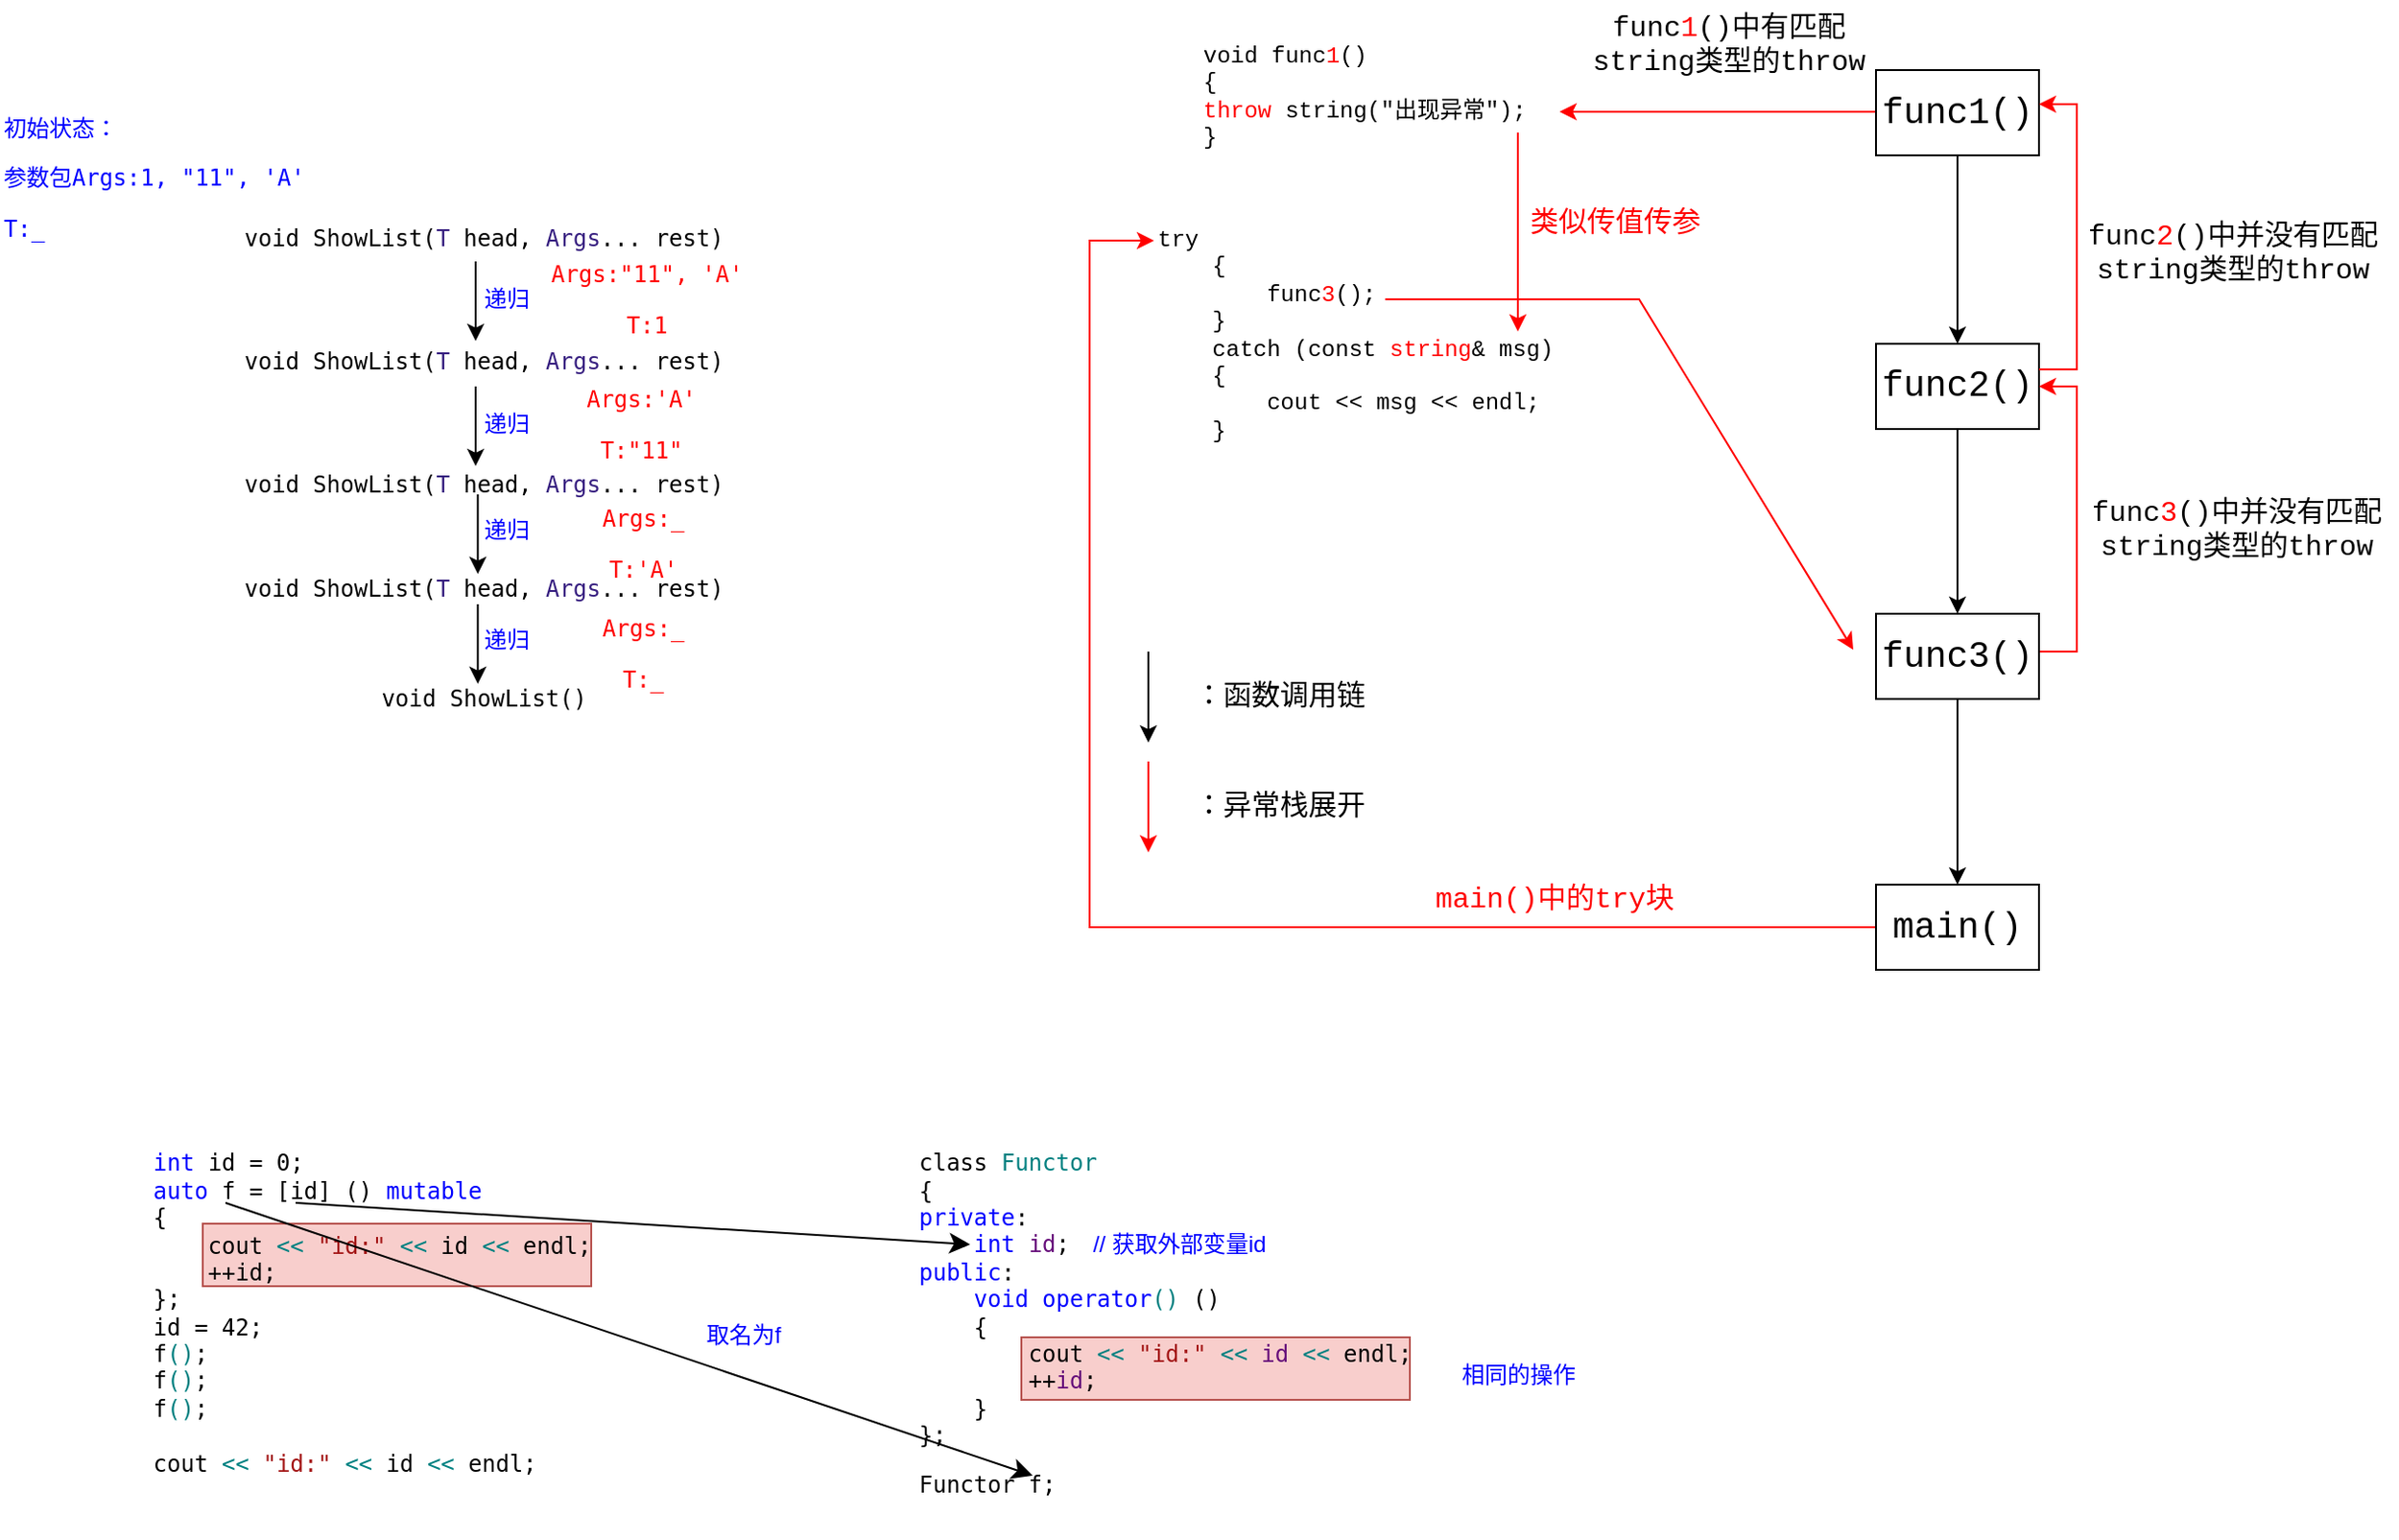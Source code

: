 <mxfile version="20.8.23" type="device"><diagram name="第 1 页" id="ft2wJO3Vk-Aca21padix"><mxGraphModel dx="1754" dy="1540" grid="0" gridSize="10" guides="1" tooltips="1" connect="1" arrows="1" fold="1" page="0" pageScale="1" pageWidth="827" pageHeight="1169" math="0" shadow="0"><root><mxCell id="0"/><mxCell id="1" parent="0"/><mxCell id="kiCbz2RwnqwWI3NI-L9e-7" value="" style="rounded=0;whiteSpace=wrap;html=1;fontSize=16;fillColor=#f8cecc;strokeColor=#b85450;" parent="1" vertex="1"><mxGeometry x="885" y="704" width="205" height="33" as="geometry"/></mxCell><mxCell id="kiCbz2RwnqwWI3NI-L9e-6" value="" style="rounded=0;whiteSpace=wrap;html=1;fontSize=16;fillColor=#f8cecc;strokeColor=#b85450;" parent="1" vertex="1"><mxGeometry x="453" y="644" width="205" height="33" as="geometry"/></mxCell><mxCell id="kiCbz2RwnqwWI3NI-L9e-3" value="&lt;pre style=&quot;font-family: Menlo, monospace; font-size: 9pt;&quot;&gt;&lt;br&gt;&lt;br&gt;    &lt;span style=&quot;color:#0000ff;&quot;&gt;int &lt;/span&gt;id = 0;&lt;br&gt;    &lt;span style=&quot;color:#0000ff;&quot;&gt;auto &lt;/span&gt;f = [id] () &lt;span style=&quot;color:#0000ff;&quot;&gt;mutable&lt;br&gt;&lt;/span&gt;&lt;span style=&quot;color:#0000ff;&quot;&gt;    &lt;/span&gt;{&lt;br&gt;        cout &lt;span style=&quot;color:#008080;&quot;&gt;&amp;lt;&amp;lt; &lt;/span&gt;&lt;span style=&quot;color:#a31515;&quot;&gt;&quot;id:&quot; &lt;/span&gt;&lt;span style=&quot;color:#008080;&quot;&gt;&amp;lt;&amp;lt; &lt;/span&gt;id &lt;span style=&quot;color:#008080;&quot;&gt;&amp;lt;&amp;lt; &lt;/span&gt;endl;&lt;br&gt;        ++id;&lt;br&gt;    };&lt;br&gt;    id = 42;&lt;br&gt;    f&lt;span style=&quot;color:#008080;&quot;&gt;()&lt;/span&gt;;&lt;br&gt;    f&lt;span style=&quot;color:#008080;&quot;&gt;()&lt;/span&gt;;&lt;br&gt;    f&lt;span style=&quot;color:#008080;&quot;&gt;()&lt;/span&gt;;&lt;br&gt;&lt;br&gt;    cout &lt;span style=&quot;color:#008080;&quot;&gt;&amp;lt;&amp;lt; &lt;/span&gt;&lt;span style=&quot;color:#a31515;&quot;&gt;&quot;id:&quot; &lt;/span&gt;&lt;span style=&quot;color:#008080;&quot;&gt;&amp;lt;&amp;lt; &lt;/span&gt;id &lt;span style=&quot;color:#008080;&quot;&gt;&amp;lt;&amp;lt; &lt;/span&gt;endl;&lt;br&gt;&lt;br&gt;&lt;/pre&gt;" style="text;html=1;align=left;verticalAlign=middle;resizable=0;points=[];autosize=1;strokeColor=none;fillColor=none;" parent="1" vertex="1"><mxGeometry x="396" y="558" width="278" height="252" as="geometry"/></mxCell><mxCell id="3WzQCLTH8A2Ejyfgkxgn-1" value="&lt;pre style=&quot;font-family: Menlo, monospace; font-size: 9pt;&quot;&gt;void ShowList(&lt;span style=&quot;color:#371f80;&quot;&gt;T &lt;/span&gt;head, &lt;span style=&quot;color:#371f80;&quot;&gt;Args&lt;/span&gt;... rest)&lt;/pre&gt;" style="text;html=1;align=center;verticalAlign=middle;resizable=0;points=[];autosize=1;strokeColor=none;fillColor=none;" parent="1" vertex="1"><mxGeometry x="465" y="99" width="271" height="50" as="geometry"/></mxCell><mxCell id="3WzQCLTH8A2Ejyfgkxgn-2" value="&lt;pre style=&quot;font-family: Menlo, monospace; font-size: 9pt;&quot;&gt;void ShowList(&lt;span style=&quot;color:#371f80;&quot;&gt;T &lt;/span&gt;head, &lt;span style=&quot;color:#371f80;&quot;&gt;Args&lt;/span&gt;... rest)&lt;/pre&gt;" style="text;html=1;align=center;verticalAlign=middle;resizable=0;points=[];autosize=1;strokeColor=none;fillColor=none;" parent="1" vertex="1"><mxGeometry x="465" y="164" width="271" height="50" as="geometry"/></mxCell><mxCell id="3WzQCLTH8A2Ejyfgkxgn-3" value="&lt;pre style=&quot;font-family: Menlo, monospace; font-size: 9pt;&quot;&gt;void ShowList(&lt;span style=&quot;color:#371f80;&quot;&gt;T &lt;/span&gt;head, &lt;span style=&quot;color:#371f80;&quot;&gt;Args&lt;/span&gt;... rest)&lt;/pre&gt;" style="text;html=1;align=center;verticalAlign=middle;resizable=0;points=[];autosize=1;strokeColor=none;fillColor=none;" parent="1" vertex="1"><mxGeometry x="465" y="229" width="271" height="50" as="geometry"/></mxCell><mxCell id="3WzQCLTH8A2Ejyfgkxgn-4" value="&lt;pre style=&quot;font-family: Menlo, monospace; font-size: 9pt;&quot;&gt;&lt;font color=&quot;#0000ff&quot;&gt;初始状态：&lt;/font&gt;&lt;/pre&gt;&lt;pre style=&quot;font-family: Menlo, monospace; font-size: 9pt;&quot;&gt;&lt;font color=&quot;#0000ff&quot;&gt;参数包Args:1, &quot;11&quot;, 'A'&lt;/font&gt;&lt;/pre&gt;&lt;pre style=&quot;font-family: Menlo, monospace; font-size: 9pt;&quot;&gt;&lt;font color=&quot;#0000ff&quot;&gt;T:_&lt;/font&gt;&lt;/pre&gt;" style="text;html=1;align=left;verticalAlign=middle;resizable=0;points=[];autosize=1;strokeColor=none;fillColor=none;" parent="1" vertex="1"><mxGeometry x="346" y="40" width="177" height="103" as="geometry"/></mxCell><mxCell id="3WzQCLTH8A2Ejyfgkxgn-5" value="" style="endArrow=classic;html=1;rounded=0;fontColor=#0000FF;" parent="1" edge="1"><mxGeometry width="50" height="50" relative="1" as="geometry"><mxPoint x="597" y="136" as="sourcePoint"/><mxPoint x="597" y="178" as="targetPoint"/></mxGeometry></mxCell><mxCell id="3WzQCLTH8A2Ejyfgkxgn-6" value="" style="endArrow=classic;html=1;rounded=0;fontColor=#0000FF;" parent="1" edge="1"><mxGeometry width="50" height="50" relative="1" as="geometry"><mxPoint x="597" y="202" as="sourcePoint"/><mxPoint x="597" y="244" as="targetPoint"/></mxGeometry></mxCell><mxCell id="3WzQCLTH8A2Ejyfgkxgn-7" value="递归" style="text;html=1;align=center;verticalAlign=middle;resizable=0;points=[];autosize=1;strokeColor=none;fillColor=none;fontColor=#0000FF;" parent="1" vertex="1"><mxGeometry x="592" y="143" width="42" height="26" as="geometry"/></mxCell><mxCell id="3WzQCLTH8A2Ejyfgkxgn-8" value="递归" style="text;html=1;align=center;verticalAlign=middle;resizable=0;points=[];autosize=1;strokeColor=none;fillColor=none;fontColor=#0000FF;" parent="1" vertex="1"><mxGeometry x="592" y="209" width="42" height="26" as="geometry"/></mxCell><mxCell id="3WzQCLTH8A2Ejyfgkxgn-9" value="&lt;pre style=&quot;font-family: Menlo, monospace; font-size: 9pt;&quot;&gt;&lt;font color=&quot;#ff0000&quot;&gt;Args:&quot;11&quot;, 'A'&lt;/font&gt;&lt;/pre&gt;&lt;pre style=&quot;font-family: Menlo, monospace; font-size: 9pt;&quot;&gt;&lt;font color=&quot;#ff0000&quot;&gt;T:1&lt;/font&gt;&lt;/pre&gt;" style="text;html=1;align=center;verticalAlign=middle;resizable=0;points=[];autosize=1;strokeColor=none;fillColor=none;" parent="1" vertex="1"><mxGeometry x="627" y="117.5" width="119" height="77" as="geometry"/></mxCell><mxCell id="3WzQCLTH8A2Ejyfgkxgn-10" value="&lt;pre style=&quot;font-family: Menlo, monospace; font-size: 9pt;&quot;&gt;&lt;font color=&quot;#ff0000&quot;&gt;Args:'A'&lt;/font&gt;&lt;/pre&gt;&lt;pre style=&quot;font-family: Menlo, monospace; font-size: 9pt;&quot;&gt;&lt;font color=&quot;#ff0000&quot;&gt;T:&quot;11&quot;&lt;/font&gt;&lt;/pre&gt;" style="text;html=1;align=center;verticalAlign=middle;resizable=0;points=[];autosize=1;strokeColor=none;fillColor=none;" parent="1" vertex="1"><mxGeometry x="646" y="183.5" width="76" height="77" as="geometry"/></mxCell><mxCell id="3WzQCLTH8A2Ejyfgkxgn-11" value="&lt;pre style=&quot;font-family: Menlo, monospace; font-size: 9pt;&quot;&gt;void ShowList(&lt;span style=&quot;color:#371f80;&quot;&gt;T &lt;/span&gt;head, &lt;span style=&quot;color:#371f80;&quot;&gt;Args&lt;/span&gt;... rest)&lt;/pre&gt;" style="text;html=1;align=center;verticalAlign=middle;resizable=0;points=[];autosize=1;strokeColor=none;fillColor=none;" parent="1" vertex="1"><mxGeometry x="465" y="284" width="271" height="50" as="geometry"/></mxCell><mxCell id="3WzQCLTH8A2Ejyfgkxgn-12" value="" style="endArrow=classic;html=1;rounded=0;fontColor=#0000FF;" parent="1" edge="1"><mxGeometry width="50" height="50" relative="1" as="geometry"><mxPoint x="598.16" y="259" as="sourcePoint"/><mxPoint x="598.16" y="301" as="targetPoint"/></mxGeometry></mxCell><mxCell id="3WzQCLTH8A2Ejyfgkxgn-13" value="递归" style="text;html=1;align=center;verticalAlign=middle;resizable=0;points=[];autosize=1;strokeColor=none;fillColor=none;fontColor=#0000FF;" parent="1" vertex="1"><mxGeometry x="592" y="265" width="42" height="26" as="geometry"/></mxCell><mxCell id="3WzQCLTH8A2Ejyfgkxgn-14" value="&lt;pre style=&quot;font-family: Menlo, monospace; font-size: 9pt;&quot;&gt;&lt;font color=&quot;#ff0000&quot;&gt;Args:_&lt;/font&gt;&lt;/pre&gt;&lt;pre style=&quot;font-family: Menlo, monospace; font-size: 9pt;&quot;&gt;&lt;font color=&quot;#ff0000&quot;&gt;T:'A'&lt;/font&gt;&lt;/pre&gt;" style="text;html=1;align=center;verticalAlign=middle;resizable=0;points=[];autosize=1;strokeColor=none;fillColor=none;" parent="1" vertex="1"><mxGeometry x="654" y="246" width="61" height="77" as="geometry"/></mxCell><mxCell id="3WzQCLTH8A2Ejyfgkxgn-15" value="&lt;pre style=&quot;font-family: Menlo, monospace; font-size: 9pt;&quot;&gt;void ShowList()&lt;/pre&gt;" style="text;html=1;align=center;verticalAlign=middle;resizable=0;points=[];autosize=1;strokeColor=none;fillColor=none;" parent="1" vertex="1"><mxGeometry x="538" y="342" width="126" height="50" as="geometry"/></mxCell><mxCell id="3WzQCLTH8A2Ejyfgkxgn-16" value="" style="endArrow=classic;html=1;rounded=0;fontColor=#0000FF;" parent="1" edge="1"><mxGeometry width="50" height="50" relative="1" as="geometry"><mxPoint x="598.16" y="317" as="sourcePoint"/><mxPoint x="598.16" y="359" as="targetPoint"/></mxGeometry></mxCell><mxCell id="3WzQCLTH8A2Ejyfgkxgn-17" value="递归" style="text;html=1;align=center;verticalAlign=middle;resizable=0;points=[];autosize=1;strokeColor=none;fillColor=none;fontColor=#0000FF;" parent="1" vertex="1"><mxGeometry x="592" y="323" width="42" height="26" as="geometry"/></mxCell><mxCell id="3WzQCLTH8A2Ejyfgkxgn-18" value="&lt;pre style=&quot;font-family: Menlo, monospace; font-size: 9pt;&quot;&gt;&lt;font color=&quot;#ff0000&quot;&gt;Args:_&lt;/font&gt;&lt;/pre&gt;&lt;pre style=&quot;font-family: Menlo, monospace; font-size: 9pt;&quot;&gt;&lt;font color=&quot;#ff0000&quot;&gt;T:_&lt;/font&gt;&lt;/pre&gt;" style="text;html=1;align=center;verticalAlign=middle;resizable=0;points=[];autosize=1;strokeColor=none;fillColor=none;" parent="1" vertex="1"><mxGeometry x="654" y="304" width="61" height="77" as="geometry"/></mxCell><mxCell id="kiCbz2RwnqwWI3NI-L9e-1" value="&lt;pre style=&quot;font-family: Menlo, monospace; font-size: 9pt;&quot;&gt;class &lt;span style=&quot;color:#008080;&quot;&gt;Functor&lt;br&gt;&lt;/span&gt;{&lt;br&gt;&lt;span style=&quot;color:#0000ff;&quot;&gt;private&lt;/span&gt;:&lt;br&gt;    &lt;span style=&quot;color:#0000ff;&quot;&gt;int &lt;/span&gt;&lt;span style=&quot;color:#660e7a;&quot;&gt;id&lt;/span&gt;;&lt;br&gt;&lt;span style=&quot;color:#0000ff;&quot;&gt;public&lt;/span&gt;:&lt;br&gt;    &lt;span style=&quot;color:#0000ff;&quot;&gt;void operator&lt;/span&gt;&lt;span style=&quot;color:#008080;&quot;&gt;() &lt;/span&gt;()&lt;br&gt;    {&lt;br&gt;        cout &lt;span style=&quot;color:#008080;&quot;&gt;&amp;lt;&amp;lt; &lt;/span&gt;&lt;span style=&quot;color:#a31515;&quot;&gt;&quot;id:&quot; &lt;/span&gt;&lt;span style=&quot;color:#008080;&quot;&gt;&amp;lt;&amp;lt; &lt;/span&gt;&lt;span style=&quot;color:#660e7a;&quot;&gt;id &lt;/span&gt;&lt;span style=&quot;color:#008080;&quot;&gt;&amp;lt;&amp;lt; &lt;/span&gt;endl;&lt;br&gt;        ++&lt;span style=&quot;color:#660e7a;&quot;&gt;id&lt;/span&gt;;&lt;br&gt;    }&lt;br&gt;};&lt;/pre&gt;&lt;pre style=&quot;&quot;&gt;&lt;font face=&quot;Menlo, monospace&quot;&gt;Functor f;&lt;br&gt;&lt;/font&gt;&lt;/pre&gt;" style="text;html=1;align=left;verticalAlign=middle;resizable=0;points=[];autosize=1;strokeColor=none;fillColor=none;" parent="1" vertex="1"><mxGeometry x="829" y="586" width="278" height="221" as="geometry"/></mxCell><mxCell id="kiCbz2RwnqwWI3NI-L9e-5" value="" style="endArrow=classic;html=1;rounded=0;fontSize=12;startSize=8;endSize=8;curved=1;" parent="1" edge="1"><mxGeometry width="50" height="50" relative="1" as="geometry"><mxPoint x="502" y="633" as="sourcePoint"/><mxPoint x="858" y="655" as="targetPoint"/></mxGeometry></mxCell><mxCell id="kiCbz2RwnqwWI3NI-L9e-8" value="" style="endArrow=classic;html=1;rounded=0;fontSize=12;startSize=8;endSize=8;curved=1;" parent="1" edge="1"><mxGeometry width="50" height="50" relative="1" as="geometry"><mxPoint x="465" y="633" as="sourcePoint"/><mxPoint x="891" y="777" as="targetPoint"/></mxGeometry></mxCell><mxCell id="kiCbz2RwnqwWI3NI-L9e-9" value="&lt;font color=&quot;#0000ff&quot; style=&quot;font-size: 12px;&quot;&gt;// 获取外部变量id&lt;/font&gt;" style="text;html=1;strokeColor=none;fillColor=none;align=center;verticalAlign=middle;whiteSpace=wrap;rounded=0;fontSize=16;" parent="1" vertex="1"><mxGeometry x="918.5" y="638" width="99" height="30" as="geometry"/></mxCell><mxCell id="kiCbz2RwnqwWI3NI-L9e-10" value="&lt;font color=&quot;#0000ff&quot;&gt;&lt;span style=&quot;font-size: 12px;&quot;&gt;取名为f&lt;/span&gt;&lt;/font&gt;" style="text;html=1;strokeColor=none;fillColor=none;align=center;verticalAlign=middle;whiteSpace=wrap;rounded=0;fontSize=16;" parent="1" vertex="1"><mxGeometry x="689" y="686" width="99" height="30" as="geometry"/></mxCell><mxCell id="kiCbz2RwnqwWI3NI-L9e-11" value="&lt;font color=&quot;#0000ff&quot; style=&quot;font-size: 12px;&quot;&gt;相同的操作&lt;/font&gt;" style="text;html=1;strokeColor=none;fillColor=none;align=center;verticalAlign=middle;whiteSpace=wrap;rounded=0;fontSize=16;" parent="1" vertex="1"><mxGeometry x="1098" y="707" width="99" height="30" as="geometry"/></mxCell><mxCell id="q2499FOPaWJsqWlgsA6C-1" value="&lt;div style=&quot;font-size: 9pt;&quot;&gt;&lt;br&gt;&lt;/div&gt;" style="text;html=1;align=left;verticalAlign=middle;resizable=0;points=[];autosize=1;strokeColor=none;fillColor=none;fontFamily=Courier New;" parent="1" vertex="1"><mxGeometry x="875" y="238" width="18" height="26" as="geometry"/></mxCell><mxCell id="q2499FOPaWJsqWlgsA6C-10" style="edgeStyle=orthogonalEdgeStyle;rounded=0;orthogonalLoop=1;jettySize=auto;html=1;entryX=0.5;entryY=0;entryDx=0;entryDy=0;fontSize=19;fontColor=#FF0000;fontFamily=Courier New;" parent="1" source="q2499FOPaWJsqWlgsA6C-3" target="q2499FOPaWJsqWlgsA6C-4" edge="1"><mxGeometry relative="1" as="geometry"/></mxCell><mxCell id="q2499FOPaWJsqWlgsA6C-22" style="edgeStyle=orthogonalEdgeStyle;rounded=0;orthogonalLoop=1;jettySize=auto;html=1;strokeColor=#FF0000;fontSize=15;fontColor=#FF0000;fontFamily=Courier New;" parent="1" source="q2499FOPaWJsqWlgsA6C-3" edge="1"><mxGeometry relative="1" as="geometry"><mxPoint x="1169" y="57" as="targetPoint"/></mxGeometry></mxCell><mxCell id="q2499FOPaWJsqWlgsA6C-3" value="func1()" style="rounded=0;whiteSpace=wrap;html=1;fontSize=19;fontFamily=Courier New;" parent="1" vertex="1"><mxGeometry x="1336" y="35" width="86" height="45" as="geometry"/></mxCell><mxCell id="q2499FOPaWJsqWlgsA6C-11" style="edgeStyle=orthogonalEdgeStyle;rounded=0;orthogonalLoop=1;jettySize=auto;html=1;fontSize=19;fontColor=#FF0000;fontFamily=Courier New;" parent="1" source="q2499FOPaWJsqWlgsA6C-4" target="q2499FOPaWJsqWlgsA6C-5" edge="1"><mxGeometry relative="1" as="geometry"/></mxCell><mxCell id="q2499FOPaWJsqWlgsA6C-4" value="func2()" style="rounded=0;whiteSpace=wrap;html=1;fontSize=19;fontFamily=Courier New;" parent="1" vertex="1"><mxGeometry x="1336" y="179.5" width="86" height="45" as="geometry"/></mxCell><mxCell id="q2499FOPaWJsqWlgsA6C-18" style="edgeStyle=orthogonalEdgeStyle;rounded=0;orthogonalLoop=1;jettySize=auto;html=1;strokeColor=#FF0000;fontSize=15;fontColor=#0000FF;entryX=1;entryY=0.5;entryDx=0;entryDy=0;fontFamily=Courier New;" parent="1" source="q2499FOPaWJsqWlgsA6C-5" target="q2499FOPaWJsqWlgsA6C-4" edge="1"><mxGeometry relative="1" as="geometry"><mxPoint x="1471" y="201" as="targetPoint"/><Array as="points"><mxPoint x="1442" y="342"/><mxPoint x="1442" y="202"/></Array></mxGeometry></mxCell><mxCell id="q2499FOPaWJsqWlgsA6C-32" style="edgeStyle=orthogonalEdgeStyle;rounded=0;orthogonalLoop=1;jettySize=auto;html=1;entryX=0.5;entryY=0;entryDx=0;entryDy=0;strokeColor=#000000;fontSize=15;fontColor=#FF0000;fontFamily=Courier New;" parent="1" source="q2499FOPaWJsqWlgsA6C-5" target="q2499FOPaWJsqWlgsA6C-29" edge="1"><mxGeometry relative="1" as="geometry"/></mxCell><mxCell id="q2499FOPaWJsqWlgsA6C-5" value="func3()" style="rounded=0;whiteSpace=wrap;html=1;fontSize=19;fontFamily=Courier New;" parent="1" vertex="1"><mxGeometry x="1336" y="322" width="86" height="45" as="geometry"/></mxCell><mxCell id="q2499FOPaWJsqWlgsA6C-8" value="&lt;div style=&quot;&quot;&gt;&lt;font&gt;    try&lt;br&gt;&lt;div style=&quot;&quot;&gt;&lt;span style=&quot;background-color: initial;&quot;&gt;&amp;nbsp; &amp;nbsp; {&lt;/span&gt;&lt;/div&gt;&lt;div style=&quot;&quot;&gt;&lt;span style=&quot;background-color: initial;&quot;&gt;&amp;nbsp; &amp;nbsp; &amp;nbsp; &amp;nbsp; func&lt;font color=&quot;#ff0000&quot;&gt;3&lt;/font&gt;();&lt;/span&gt;&lt;/div&gt;&lt;div style=&quot;&quot;&gt;&lt;span style=&quot;background-color: initial;&quot;&gt;&amp;nbsp; &amp;nbsp; }&lt;/span&gt;&lt;/div&gt;&lt;div style=&quot;&quot;&gt;&lt;span style=&quot;background-color: initial;&quot;&gt;&amp;nbsp; &amp;nbsp; catch (const &lt;font color=&quot;#ff0000&quot;&gt;string&lt;/font&gt;&amp;amp; msg)&lt;/span&gt;&lt;/div&gt;&lt;div style=&quot;&quot;&gt;&lt;span style=&quot;background-color: initial;&quot;&gt;&amp;nbsp; &amp;nbsp; {&lt;/span&gt;&lt;/div&gt;&lt;div style=&quot;&quot;&gt;&lt;span style=&quot;background-color: initial;&quot;&gt;&amp;nbsp; &amp;nbsp; &amp;nbsp; &amp;nbsp; cout &amp;lt;&amp;lt; msg &amp;lt;&amp;lt; endl;&lt;/span&gt;&lt;/div&gt;&lt;div style=&quot;&quot;&gt;&lt;span style=&quot;background-color: initial;&quot;&gt;&amp;nbsp; &amp;nbsp; }&lt;/span&gt;&lt;/div&gt;&lt;/font&gt;&lt;/div&gt;" style="text;html=1;align=left;verticalAlign=middle;resizable=0;points=[];autosize=1;strokeColor=none;fillColor=none;fontFamily=Courier New;" parent="1" vertex="1"><mxGeometry x="955" y="111" width="227" height="127" as="geometry"/></mxCell><mxCell id="q2499FOPaWJsqWlgsA6C-9" value="&lt;div style=&quot;&quot;&gt;&lt;font&gt;void func&lt;font color=&quot;#ff0000&quot;&gt;1&lt;/font&gt;()&lt;br&gt;{&lt;br&gt;    &lt;font color=&quot;#ff0000&quot;&gt;throw&lt;/font&gt; string(&quot;出现异常&quot;);&lt;br&gt;}&lt;/font&gt;&lt;br&gt;&lt;/div&gt;" style="text;html=1;align=left;verticalAlign=middle;resizable=0;points=[];autosize=1;strokeColor=none;fillColor=none;fontFamily=Courier New;" parent="1" vertex="1"><mxGeometry x="979" y="14" width="188" height="70" as="geometry"/></mxCell><mxCell id="q2499FOPaWJsqWlgsA6C-12" style="edgeStyle=orthogonalEdgeStyle;rounded=0;orthogonalLoop=1;jettySize=auto;html=1;entryX=0.5;entryY=0;entryDx=0;entryDy=0;fontSize=19;fontColor=#FF0000;fontFamily=Courier New;" parent="1" edge="1"><mxGeometry relative="1" as="geometry"><mxPoint x="952" y="342" as="sourcePoint"/><mxPoint x="952" y="390" as="targetPoint"/></mxGeometry></mxCell><mxCell id="q2499FOPaWJsqWlgsA6C-14" value="&lt;font style=&quot;font-size: 15px;&quot;&gt;：函数调用链&lt;/font&gt;" style="text;html=1;align=center;verticalAlign=middle;resizable=0;points=[];autosize=1;strokeColor=none;fillColor=none;fontSize=19;fontColor=#000000;fontFamily=Courier New;" parent="1" vertex="1"><mxGeometry x="967" y="347" width="108" height="35" as="geometry"/></mxCell><mxCell id="q2499FOPaWJsqWlgsA6C-15" style="edgeStyle=orthogonalEdgeStyle;rounded=0;orthogonalLoop=1;jettySize=auto;html=1;entryX=0.5;entryY=0;entryDx=0;entryDy=0;fontSize=19;fontColor=#0000FF;fillColor=#d80073;strokeColor=#FF0000;fontFamily=Courier New;" parent="1" edge="1"><mxGeometry relative="1" as="geometry"><mxPoint x="952" y="400" as="sourcePoint"/><mxPoint x="952" y="448" as="targetPoint"/></mxGeometry></mxCell><mxCell id="q2499FOPaWJsqWlgsA6C-16" value="&lt;span style=&quot;font-size: 15px;&quot;&gt;：异常栈展开&lt;/span&gt;" style="text;html=1;align=center;verticalAlign=middle;resizable=0;points=[];autosize=1;strokeColor=none;fillColor=none;fontSize=19;fontColor=#000000;fontFamily=Courier New;" parent="1" vertex="1"><mxGeometry x="967" y="405" width="108" height="35" as="geometry"/></mxCell><mxCell id="q2499FOPaWJsqWlgsA6C-19" style="edgeStyle=orthogonalEdgeStyle;rounded=0;orthogonalLoop=1;jettySize=auto;html=1;strokeColor=#FF0000;fontSize=15;fontColor=#0000FF;entryX=1;entryY=0.5;entryDx=0;entryDy=0;fontFamily=Courier New;" parent="1" edge="1"><mxGeometry relative="1" as="geometry"><mxPoint x="1422" y="53" as="targetPoint"/><mxPoint x="1422" y="193" as="sourcePoint"/><Array as="points"><mxPoint x="1442" y="193"/><mxPoint x="1442" y="53"/></Array></mxGeometry></mxCell><mxCell id="q2499FOPaWJsqWlgsA6C-20" value="&lt;font color=&quot;#000000&quot;&gt;func&lt;/font&gt;&lt;font color=&quot;#ff0000&quot;&gt;3&lt;/font&gt;&lt;font color=&quot;#000000&quot;&gt;()中并没有匹配&lt;br&gt;string类型的throw&lt;/font&gt;" style="text;html=1;align=center;verticalAlign=middle;resizable=0;points=[];autosize=1;strokeColor=none;fillColor=none;fontSize=15;fontColor=#0000FF;fontFamily=Courier New;" parent="1" vertex="1"><mxGeometry x="1440" y="254" width="171" height="48" as="geometry"/></mxCell><mxCell id="q2499FOPaWJsqWlgsA6C-21" value="&lt;font style=&quot;border-color: var(--border-color);&quot; color=&quot;#000000&quot;&gt;func&lt;/font&gt;&lt;font color=&quot;#ff0000&quot; style=&quot;border-color: var(--border-color);&quot;&gt;2&lt;/font&gt;&lt;font style=&quot;border-color: var(--border-color);&quot; color=&quot;#000000&quot;&gt;()中并没有匹配&lt;br style=&quot;border-color: var(--border-color);&quot;&gt;string类型的throw&lt;/font&gt;" style="text;html=1;align=center;verticalAlign=middle;resizable=0;points=[];autosize=1;strokeColor=none;fillColor=none;fontSize=15;fontColor=#0000FF;fontFamily=Courier New;" parent="1" vertex="1"><mxGeometry x="1438" y="108" width="171" height="48" as="geometry"/></mxCell><mxCell id="q2499FOPaWJsqWlgsA6C-23" value="&lt;font style=&quot;border-color: var(--border-color);&quot; color=&quot;#000000&quot;&gt;func&lt;/font&gt;&lt;font color=&quot;#ff0000&quot; style=&quot;border-color: var(--border-color);&quot;&gt;1&lt;/font&gt;&lt;font style=&quot;border-color: var(--border-color);&quot; color=&quot;#000000&quot;&gt;()中有匹配&lt;br style=&quot;border-color: var(--border-color);&quot;&gt;string类型的throw&lt;/font&gt;" style="text;html=1;align=center;verticalAlign=middle;resizable=0;points=[];autosize=1;strokeColor=none;fillColor=none;fontSize=15;fontColor=#0000FF;fontFamily=Courier New;" parent="1" vertex="1"><mxGeometry x="1177" y="-2" width="162" height="48" as="geometry"/></mxCell><mxCell id="q2499FOPaWJsqWlgsA6C-24" value="" style="endArrow=classic;html=1;rounded=0;strokeColor=#FF0000;fontSize=15;fontColor=#FF0000;fontFamily=Courier New;" parent="1" edge="1"><mxGeometry width="50" height="50" relative="1" as="geometry"><mxPoint x="1077" y="156" as="sourcePoint"/><mxPoint x="1324" y="341" as="targetPoint"/><Array as="points"><mxPoint x="1211" y="156"/></Array></mxGeometry></mxCell><mxCell id="q2499FOPaWJsqWlgsA6C-26" value="" style="endArrow=classic;html=1;rounded=0;strokeColor=#FF0000;fontSize=15;fontColor=#FF0000;fontFamily=Courier New;" parent="1" edge="1"><mxGeometry width="50" height="50" relative="1" as="geometry"><mxPoint x="1147" y="68" as="sourcePoint"/><mxPoint x="1147" y="173" as="targetPoint"/></mxGeometry></mxCell><mxCell id="q2499FOPaWJsqWlgsA6C-27" value="类似传值传参" style="text;html=1;align=center;verticalAlign=middle;resizable=0;points=[];autosize=1;strokeColor=none;fillColor=none;fontSize=15;fontColor=#FF0000;fontFamily=Courier New;" parent="1" vertex="1"><mxGeometry x="1144" y="101" width="108" height="30" as="geometry"/></mxCell><mxCell id="q2499FOPaWJsqWlgsA6C-33" style="edgeStyle=orthogonalEdgeStyle;rounded=0;orthogonalLoop=1;jettySize=auto;html=1;strokeColor=#FF0000;fontSize=15;fontColor=#FF0000;fontFamily=Courier New;" parent="1" source="q2499FOPaWJsqWlgsA6C-29" target="q2499FOPaWJsqWlgsA6C-8" edge="1"><mxGeometry relative="1" as="geometry"><mxPoint x="944" y="127" as="targetPoint"/><Array as="points"><mxPoint x="921" y="487"/><mxPoint x="921" y="125"/></Array></mxGeometry></mxCell><mxCell id="q2499FOPaWJsqWlgsA6C-29" value="main()" style="rounded=0;whiteSpace=wrap;html=1;fontSize=19;fontFamily=Courier New;" parent="1" vertex="1"><mxGeometry x="1336" y="465" width="86" height="45" as="geometry"/></mxCell><mxCell id="q2499FOPaWJsqWlgsA6C-34" value="main()中的try块" style="text;html=1;align=center;verticalAlign=middle;resizable=0;points=[];autosize=1;strokeColor=none;fillColor=none;fontSize=15;fontColor=#FF0000;fontFamily=Courier New;" parent="1" vertex="1"><mxGeometry x="1094" y="458" width="144" height="30" as="geometry"/></mxCell></root></mxGraphModel></diagram></mxfile>
